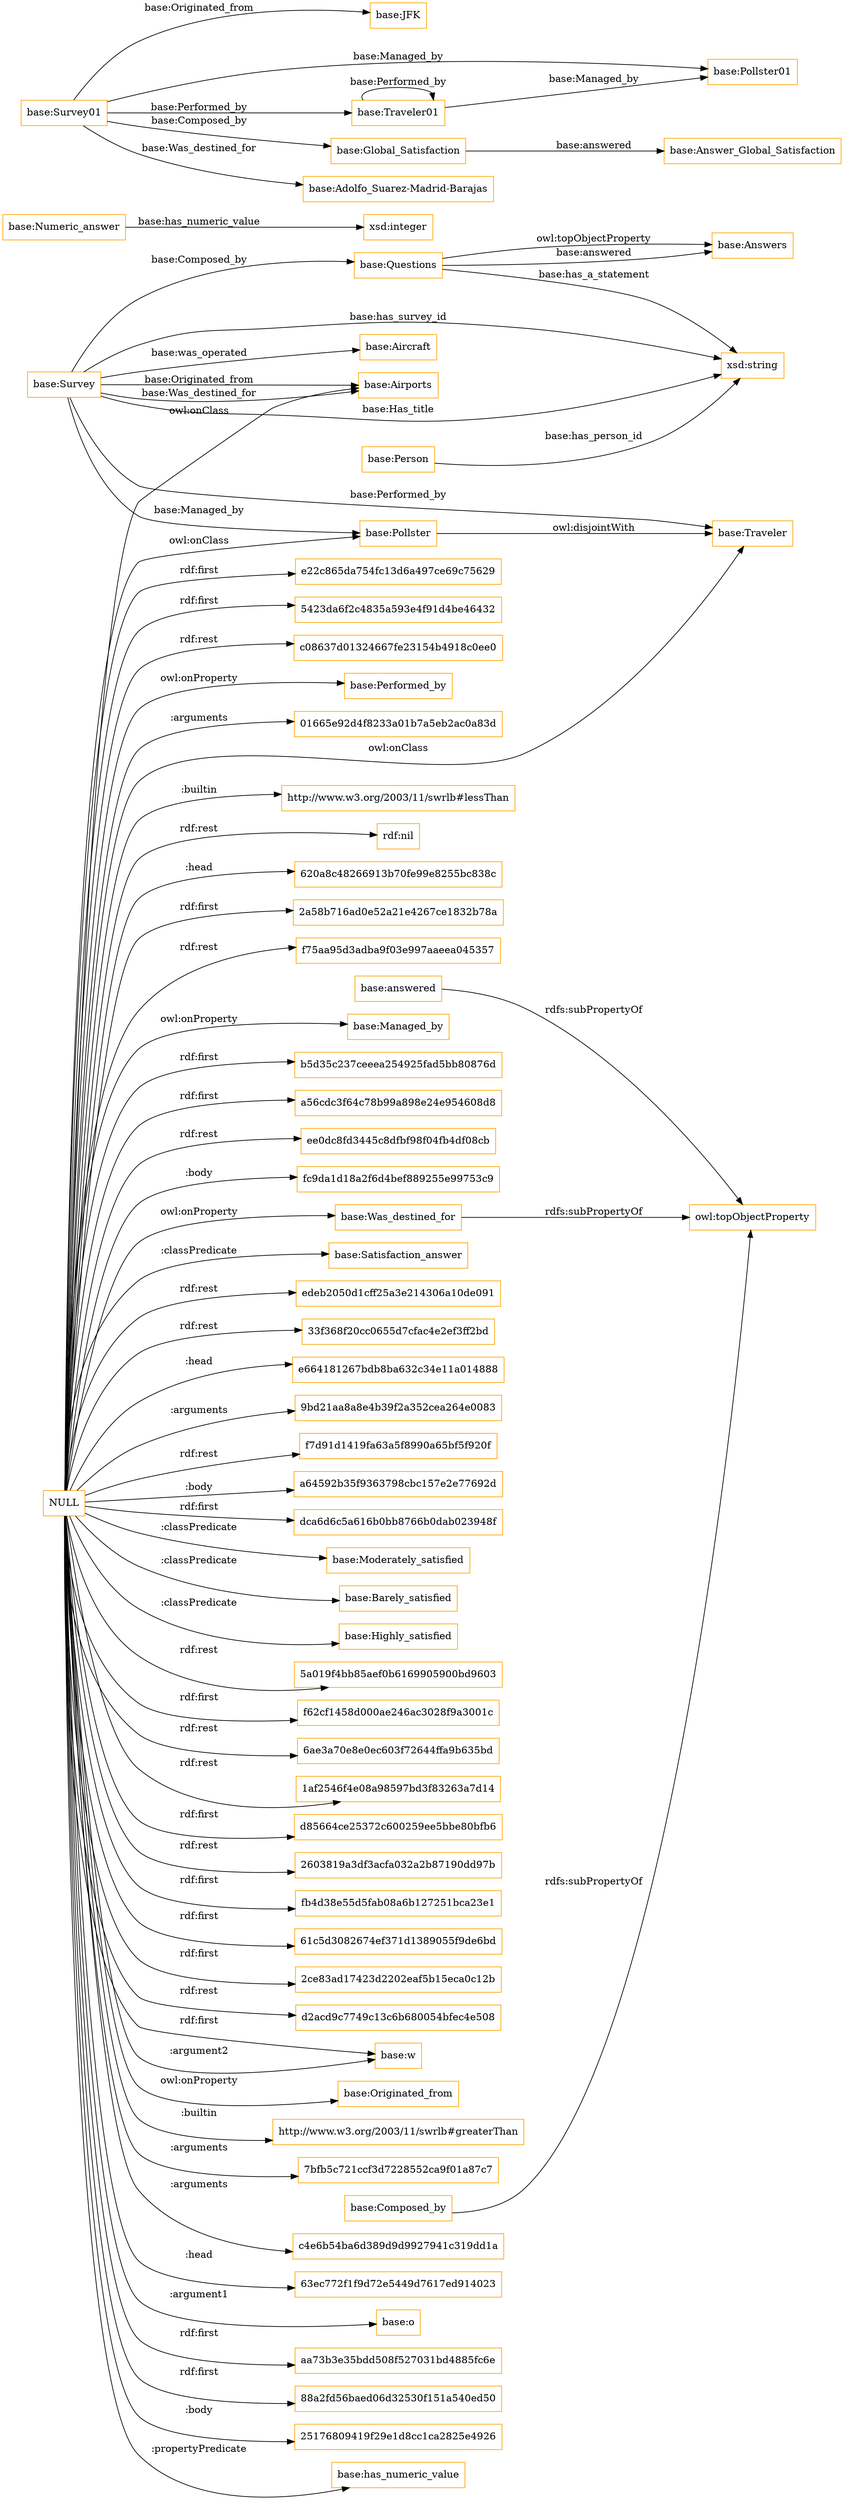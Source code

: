 digraph ar2dtool_diagram { 
rankdir=LR;
size="1501"
node [shape = rectangle, color="orange"]; "base:Satisfaction_answer" "base:Airports" "base:Pollster" "base:Moderately_satisfied" "base:Questions" "base:Numeric_answer" "base:Person" "base:Barely_satisfied" "base:Survey" "base:Answers" "base:Highly_satisfied" "base:Aircraft" "base:Traveler" ; /*classes style*/
	"NULL" -> "5a019f4bb85aef0b6169905900bd9603" [ label = "rdf:rest" ];
	"NULL" -> "f62cf1458d000ae246ac3028f9a3001c" [ label = "rdf:first" ];
	"NULL" -> "6ae3a70e8e0ec603f72644ffa9b635bd" [ label = "rdf:rest" ];
	"NULL" -> "1af2546f4e08a98597bd3f83263a7d14" [ label = "rdf:rest" ];
	"NULL" -> "d85664ce25372c600259ee5bbe80bfb6" [ label = "rdf:first" ];
	"NULL" -> "2603819a3df3acfa032a2b87190dd97b" [ label = "rdf:rest" ];
	"NULL" -> "fb4d38e55d5fab08a6b127251bca23e1" [ label = "rdf:first" ];
	"NULL" -> "61c5d3082674ef371d1389055f9de6bd" [ label = "rdf:first" ];
	"NULL" -> "base:Pollster" [ label = "owl:onClass" ];
	"NULL" -> "2ce83ad17423d2202eaf5b15eca0c12b" [ label = "rdf:first" ];
	"NULL" -> "base:Satisfaction_answer" [ label = ":classPredicate" ];
	"NULL" -> "d2acd9c7749c13c6b680054bfec4e508" [ label = "rdf:rest" ];
	"NULL" -> "base:w" [ label = "rdf:first" ];
	"NULL" -> "base:Originated_from" [ label = "owl:onProperty" ];
	"NULL" -> "base:Airports" [ label = "owl:onClass" ];
	"NULL" -> "http://www.w3.org/2003/11/swrlb#greaterThan" [ label = ":builtin" ];
	"NULL" -> "7bfb5c721ccf3d7228552ca9f01a87c7" [ label = ":arguments" ];
	"NULL" -> "c4e6b54ba6d389d9d9927941c319dd1a" [ label = ":arguments" ];
	"NULL" -> "63ec772f1f9d72e5449d7617ed914023" [ label = ":head" ];
	"NULL" -> "base:o" [ label = ":argument1" ];
	"NULL" -> "aa73b3e35bdd508f527031bd4885fc6e" [ label = "rdf:first" ];
	"NULL" -> "88a2fd56baed06d32530f151a540ed50" [ label = "rdf:first" ];
	"NULL" -> "25176809419f29e1d8cc1ca2825e4926" [ label = ":body" ];
	"NULL" -> "base:has_numeric_value" [ label = ":propertyPredicate" ];
	"NULL" -> "e22c865da754fc13d6a497ce69c75629" [ label = "rdf:first" ];
	"NULL" -> "5423da6f2c4835a593e4f91d4be46432" [ label = "rdf:first" ];
	"NULL" -> "c08637d01324667fe23154b4918c0ee0" [ label = "rdf:rest" ];
	"NULL" -> "base:Performed_by" [ label = "owl:onProperty" ];
	"NULL" -> "01665e92d4f8233a01b7a5eb2ac0a83d" [ label = ":arguments" ];
	"NULL" -> "http://www.w3.org/2003/11/swrlb#lessThan" [ label = ":builtin" ];
	"NULL" -> "base:Highly_satisfied" [ label = ":classPredicate" ];
	"NULL" -> "base:Barely_satisfied" [ label = ":classPredicate" ];
	"NULL" -> "rdf:nil" [ label = "rdf:rest" ];
	"NULL" -> "620a8c48266913b70fe99e8255bc838c" [ label = ":head" ];
	"NULL" -> "2a58b716ad0e52a21e4267ce1832b78a" [ label = "rdf:first" ];
	"NULL" -> "f75aa95d3adba9f03e997aaeea045357" [ label = "rdf:rest" ];
	"NULL" -> "base:Managed_by" [ label = "owl:onProperty" ];
	"NULL" -> "b5d35c237ceeea254925fad5bb80876d" [ label = "rdf:first" ];
	"NULL" -> "a56cdc3f64c78b99a898e24e954608d8" [ label = "rdf:first" ];
	"NULL" -> "ee0dc8fd3445c8dfbf98f04fb4df08cb" [ label = "rdf:rest" ];
	"NULL" -> "base:w" [ label = ":argument2" ];
	"NULL" -> "base:Moderately_satisfied" [ label = ":classPredicate" ];
	"NULL" -> "fc9da1d18a2f6d4bef889255e99753c9" [ label = ":body" ];
	"NULL" -> "edeb2050d1cff25a3e214306a10de091" [ label = "rdf:rest" ];
	"NULL" -> "base:Was_destined_for" [ label = "owl:onProperty" ];
	"NULL" -> "33f368f20cc0655d7cfac4e2ef3ff2bd" [ label = "rdf:rest" ];
	"NULL" -> "e664181267bdb8ba632c34e11a014888" [ label = ":head" ];
	"NULL" -> "base:Traveler" [ label = "owl:onClass" ];
	"NULL" -> "9bd21aa8a8e4b39f2a352cea264e0083" [ label = ":arguments" ];
	"NULL" -> "f7d91d1419fa63a5f8990a65bf5f920f" [ label = "rdf:rest" ];
	"NULL" -> "a64592b35f9363798cbc157e2e77692d" [ label = ":body" ];
	"NULL" -> "dca6d6c5a616b0bb8766b0dab023948f" [ label = "rdf:first" ];
	"base:Survey01" -> "base:JFK" [ label = "base:Originated_from" ];
	"base:Survey01" -> "base:Pollster01" [ label = "base:Managed_by" ];
	"base:Survey01" -> "base:Traveler01" [ label = "base:Performed_by" ];
	"base:Survey01" -> "base:Global_Satisfaction" [ label = "base:Composed_by" ];
	"base:Survey01" -> "base:Adolfo_Suarez-Madrid-Barajas" [ label = "base:Was_destined_for" ];
	"base:Pollster" -> "base:Traveler" [ label = "owl:disjointWith" ];
	"base:answered" -> "owl:topObjectProperty" [ label = "rdfs:subPropertyOf" ];
	"base:Was_destined_for" -> "owl:topObjectProperty" [ label = "rdfs:subPropertyOf" ];
	"base:Composed_by" -> "owl:topObjectProperty" [ label = "rdfs:subPropertyOf" ];
	"base:Traveler01" -> "base:Traveler01" [ label = "base:Performed_by" ];
	"base:Traveler01" -> "base:Pollster01" [ label = "base:Managed_by" ];
	"base:Global_Satisfaction" -> "base:Answer_Global_Satisfaction" [ label = "base:answered" ];
	"base:Person" -> "xsd:string" [ label = "base:has_person_id" ];
	"base:Survey" -> "xsd:string" [ label = "base:has_survey_id" ];
	"base:Survey" -> "base:Questions" [ label = "base:Composed_by" ];
	"base:Survey" -> "xsd:string" [ label = "base:Has_title" ];
	"base:Questions" -> "base:Answers" [ label = "base:answered" ];
	"base:Survey" -> "base:Pollster" [ label = "base:Managed_by" ];
	"base:Numeric_answer" -> "xsd:integer" [ label = "base:has_numeric_value" ];
	"base:Survey" -> "base:Aircraft" [ label = "base:was_operated" ];
	"base:Questions" -> "base:Answers" [ label = "owl:topObjectProperty" ];
	"base:Survey" -> "base:Airports" [ label = "base:Originated_from" ];
	"base:Survey" -> "base:Traveler" [ label = "base:Performed_by" ];
	"base:Survey" -> "base:Airports" [ label = "base:Was_destined_for" ];
	"base:Questions" -> "xsd:string" [ label = "base:has_a_statement" ];

}
